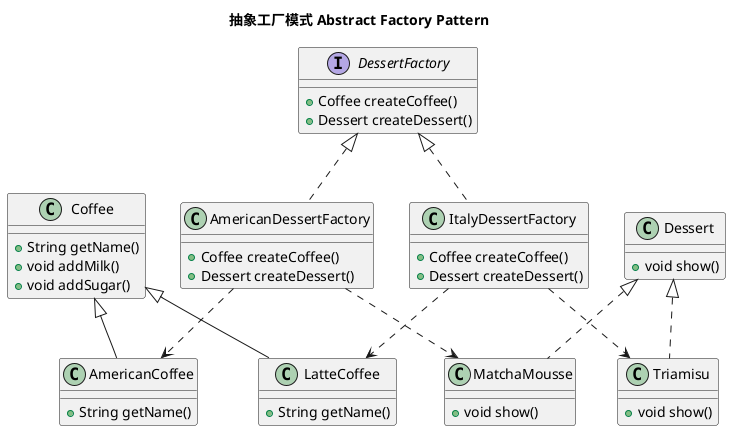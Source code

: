 @startuml
'https://plantuml.com/class-diagram

title "抽象工厂模式 Abstract Factory Pattern"

interface DessertFactory{
    + Coffee createCoffee()
    + Dessert createDessert()
}

class AmericanDessertFactory{

    + Coffee createCoffee()
    + Dessert createDessert()
}

class ItalyDessertFactory{
    + Coffee createCoffee()
    + Dessert createDessert()
}

DessertFactory <|.. AmericanDessertFactory
DessertFactory <|.. ItalyDessertFactory

class Coffee{
    + String getName()
    + void addMilk()
    + void addSugar()

}

class AmericanCoffee{
    + String getName()
}
class LatteCoffee{
    + String getName()
}
Coffee <|-- AmericanCoffee
Coffee <|-- LatteCoffee

class Dessert{
    + void show()
}
class Triamisu{
    + void show()
}
class MatchaMousse{
    + void show()
}
Dessert <|.. Triamisu
Dessert <|.. MatchaMousse

AmericanDessertFactory ..> MatchaMousse
AmericanDessertFactory ..> AmericanCoffee

ItalyDessertFactory ..> Triamisu
ItalyDessertFactory ..> LatteCoffee

@enduml
